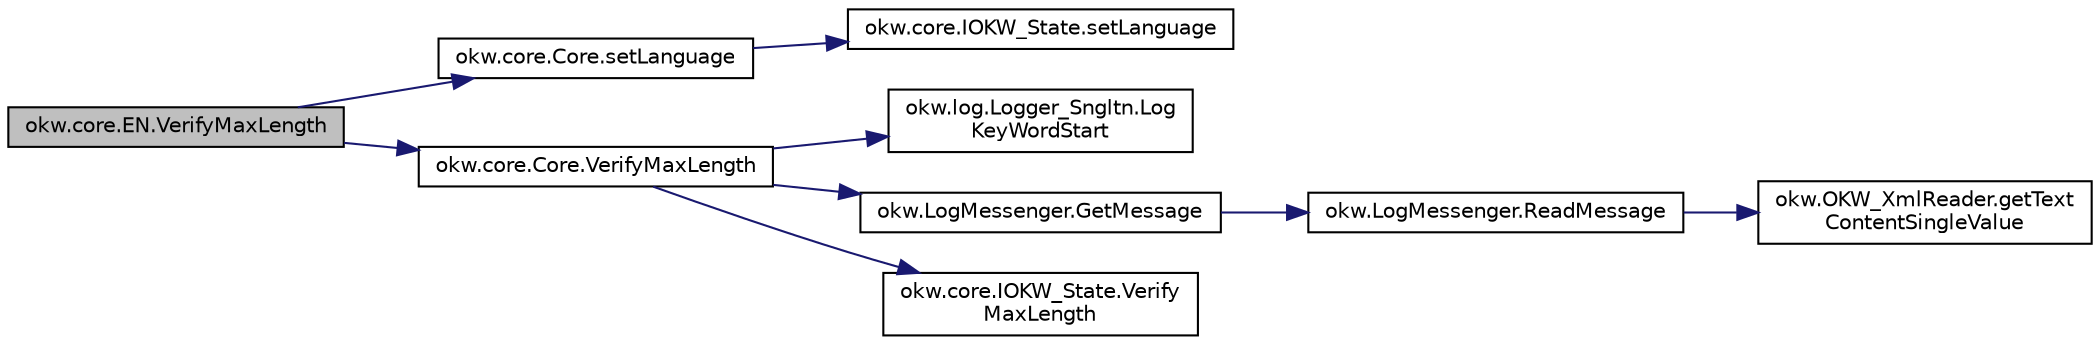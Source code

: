 digraph "okw.core.EN.VerifyMaxLength"
{
 // INTERACTIVE_SVG=YES
 // LATEX_PDF_SIZE
  edge [fontname="Helvetica",fontsize="10",labelfontname="Helvetica",labelfontsize="10"];
  node [fontname="Helvetica",fontsize="10",shape=record];
  rankdir="LR";
  Node3446 [label="okw.core.EN.VerifyMaxLength",height=0.2,width=0.4,color="black", fillcolor="grey75", style="filled", fontcolor="black",tooltip="Checks the maximum number of characters that can be entered."];
  Node3446 -> Node3447 [color="midnightblue",fontsize="10",style="solid",fontname="Helvetica"];
  Node3447 [label="okw.core.Core.setLanguage",height=0.2,width=0.4,color="black", fillcolor="white", style="filled",URL="$classokw_1_1core_1_1_core.html#ab4e0f723d27cb11c944ec4c82c426100",tooltip="Setzt die Sprache auf den gegebenen wert Language."];
  Node3447 -> Node3448 [color="midnightblue",fontsize="10",style="solid",fontname="Helvetica"];
  Node3448 [label="okw.core.IOKW_State.setLanguage",height=0.2,width=0.4,color="black", fillcolor="white", style="filled",URL="$interfaceokw_1_1core_1_1_i_o_k_w___state.html#a866baa0bde08a47418f54d63bdb56097",tooltip="Interne Methode zum setzen der Sprache für die sprachabhängigen Ausgaben der Dokumentation (Log)."];
  Node3446 -> Node3449 [color="midnightblue",fontsize="10",style="solid",fontname="Helvetica"];
  Node3449 [label="okw.core.Core.VerifyMaxLength",height=0.2,width=0.4,color="black", fillcolor="white", style="filled",URL="$classokw_1_1core_1_1_core.html#aca2a75d895266af56780569bacebc1ae",tooltip="Checks the maximum number of characters that can be entered."];
  Node3449 -> Node3450 [color="midnightblue",fontsize="10",style="solid",fontname="Helvetica"];
  Node3450 [label="okw.log.Logger_Sngltn.Log\lKeyWordStart",height=0.2,width=0.4,color="black", fillcolor="white", style="filled",URL="$classokw_1_1log_1_1_logger___sngltn.html#a70ec25e200e00ecefc544e8fd371d2ef",tooltip="Ausgabe eines Schlüsselwortes."];
  Node3449 -> Node3451 [color="midnightblue",fontsize="10",style="solid",fontname="Helvetica"];
  Node3451 [label="okw.LogMessenger.GetMessage",height=0.2,width=0.4,color="black", fillcolor="white", style="filled",URL="$classokw_1_1_log_messenger.html#af225d1f037d47b3b085175c09d78bdd2",tooltip="Holt die Log-Meldung für MethodeNmae/Textkey ohne weitere Parameter."];
  Node3451 -> Node3452 [color="midnightblue",fontsize="10",style="solid",fontname="Helvetica"];
  Node3452 [label="okw.LogMessenger.ReadMessage",height=0.2,width=0.4,color="black", fillcolor="white", style="filled",URL="$classokw_1_1_log_messenger.html#a530cd6ab82ec82a04206a2e976ec06e3",tooltip="Interne Kernfunktion holt die Log-Meldung mit Platzhaltern aus der XML-Datei."];
  Node3452 -> Node3453 [color="midnightblue",fontsize="10",style="solid",fontname="Helvetica"];
  Node3453 [label="okw.OKW_XmlReader.getText\lContentSingleValue",height=0.2,width=0.4,color="black", fillcolor="white", style="filled",URL="$classokw_1_1_o_k_w___xml_reader.html#ab920b5335a2e1429c14cc5f8e79f39eb",tooltip="Lies den TextContent eines Tag."];
  Node3449 -> Node3454 [color="midnightblue",fontsize="10",style="solid",fontname="Helvetica"];
  Node3454 [label="okw.core.IOKW_State.Verify\lMaxLength",height=0.2,width=0.4,color="black", fillcolor="white", style="filled",URL="$interfaceokw_1_1core_1_1_i_o_k_w___state.html#a4aaa222daa949dd0401b3dfc1c5ab19d",tooltip="Checks the maximum number of characters that can be entered."];
}
